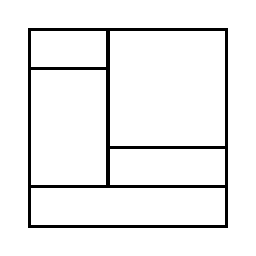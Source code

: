 \begin{tikzpicture}[very thick, scale=.5]
    \draw (0,4) rectangle (2,5);
    \draw (0,1) rectangle (2,4);
    \draw (2,2) rectangle (5,5);
    \draw (2,1) rectangle (5,2);
    \draw (0,0) rectangle (5,1);
\end{tikzpicture}
